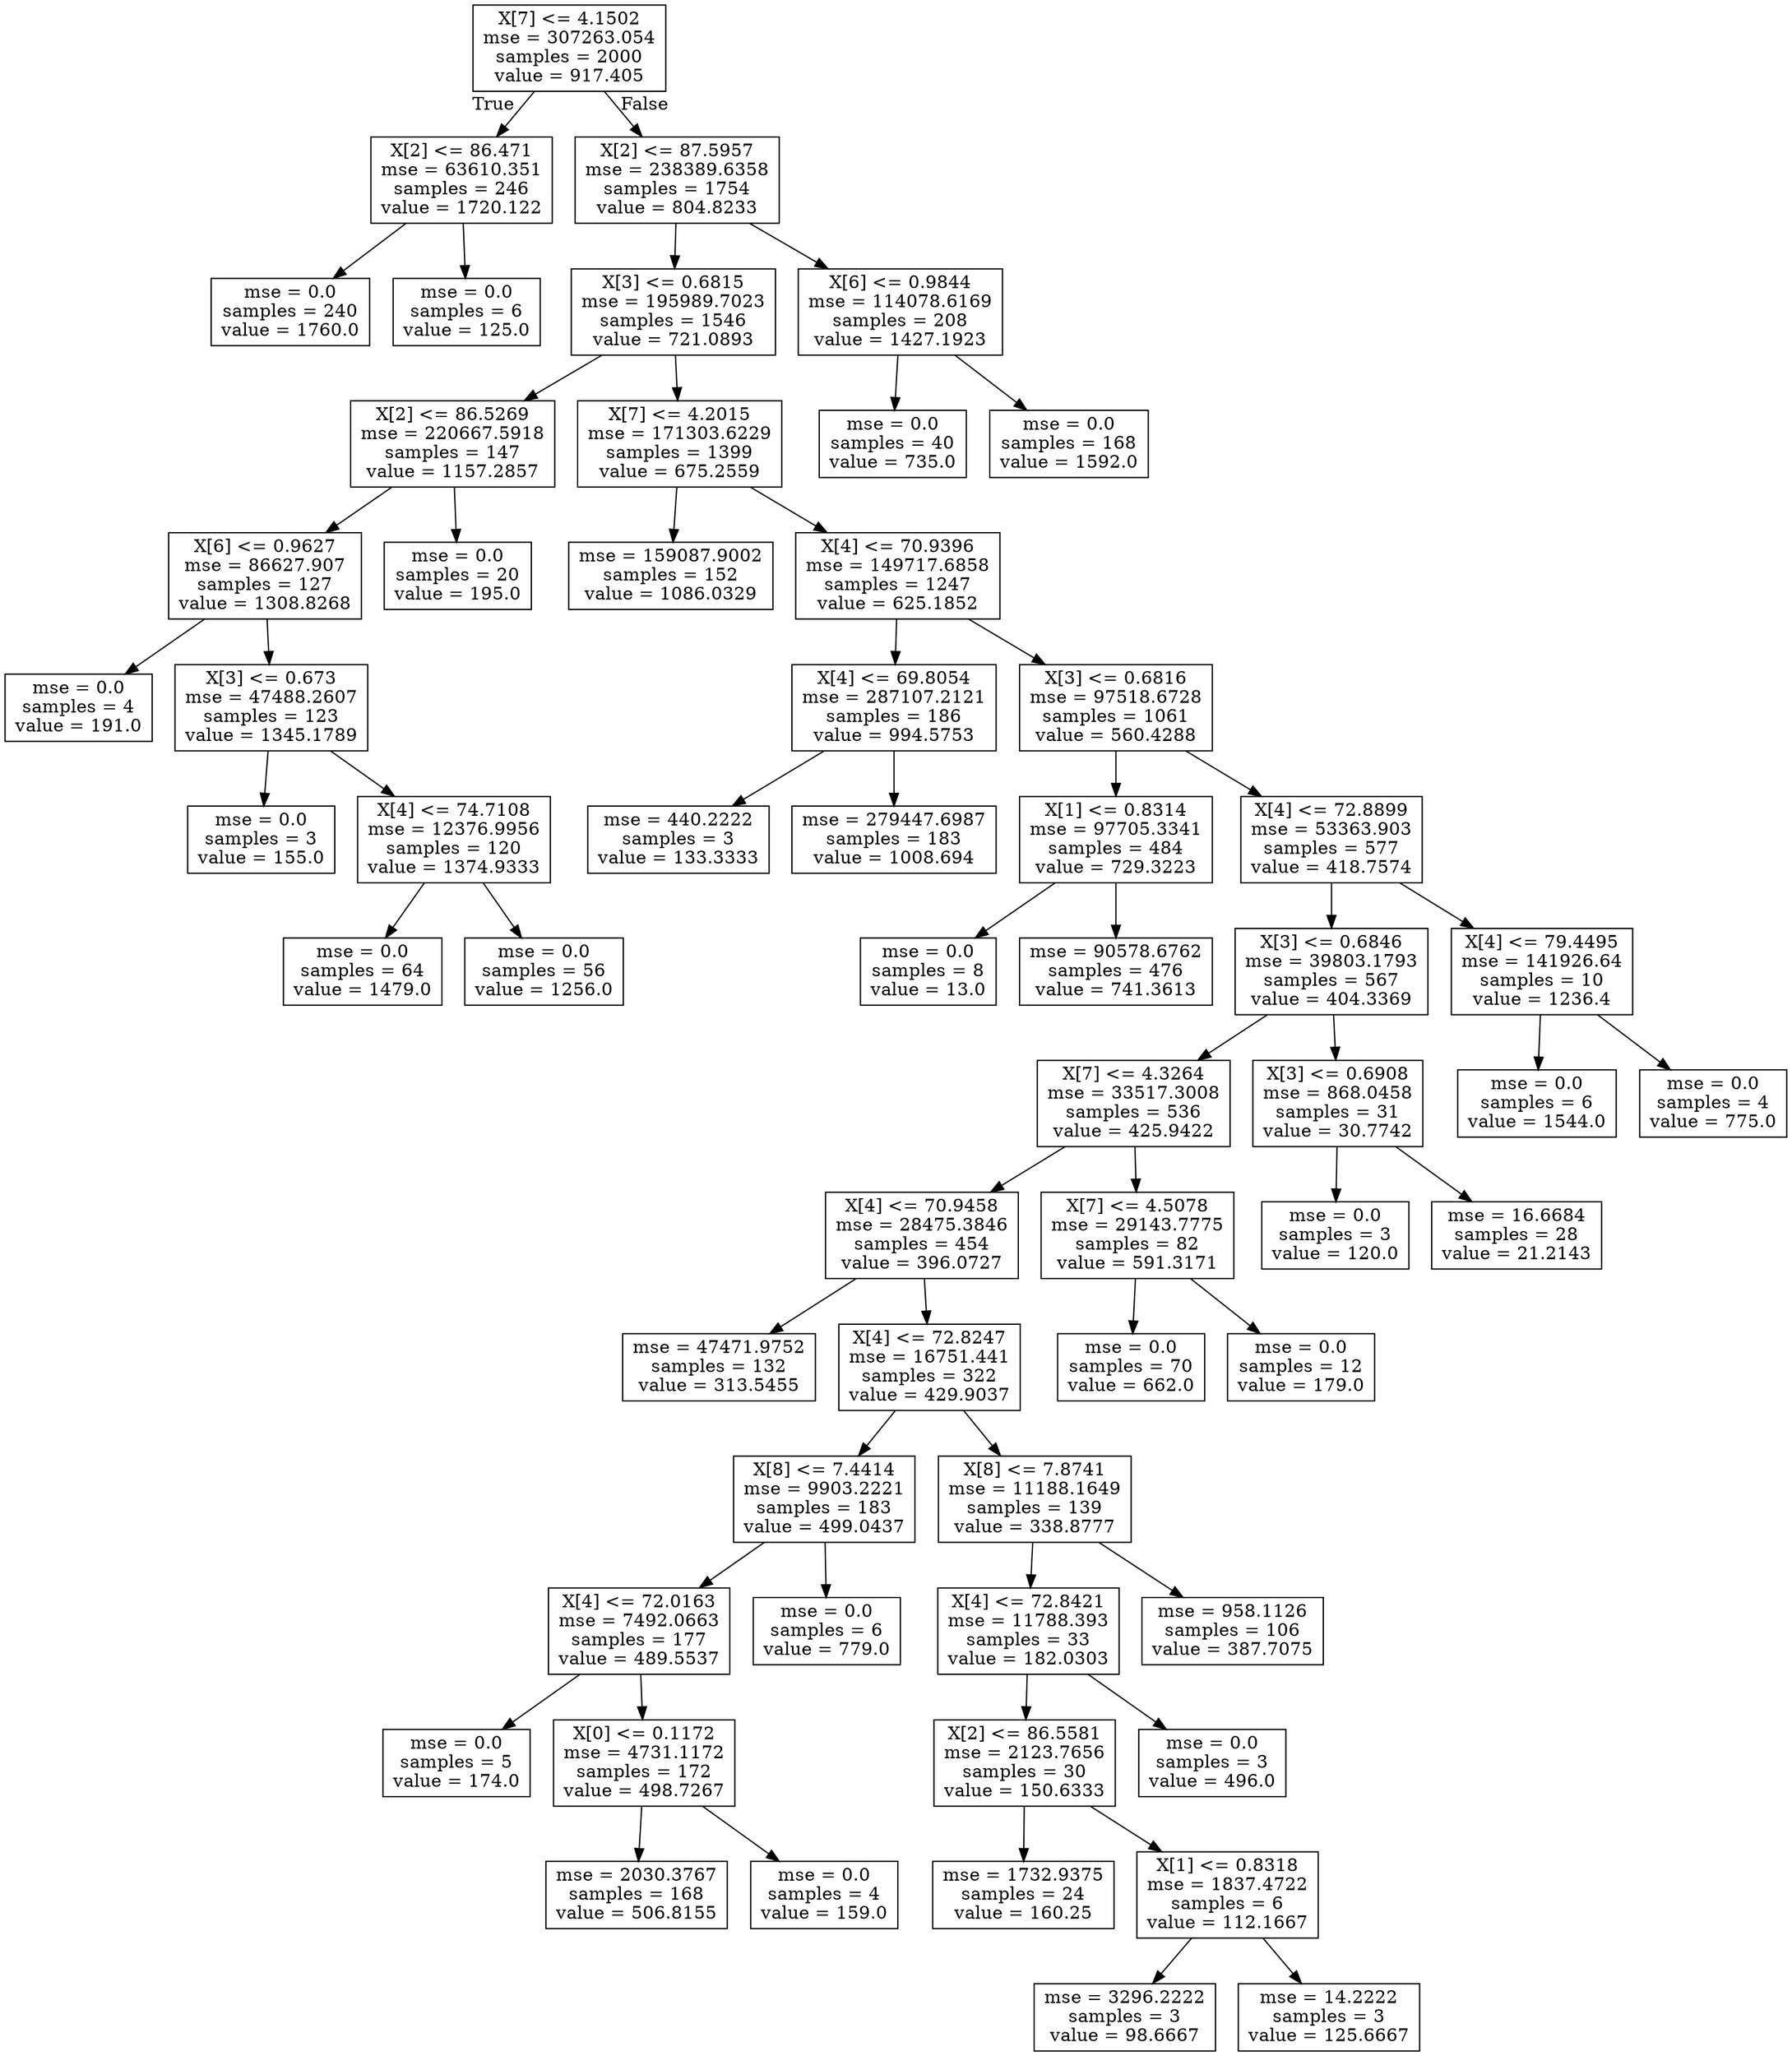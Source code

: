 digraph Tree {
node [shape=box] ;
0 [label="X[7] <= 4.1502\nmse = 307263.054\nsamples = 2000\nvalue = 917.405"] ;
1 [label="X[2] <= 86.471\nmse = 63610.351\nsamples = 246\nvalue = 1720.122"] ;
0 -> 1 [labeldistance=2.5, labelangle=45, headlabel="True"] ;
2 [label="mse = 0.0\nsamples = 240\nvalue = 1760.0"] ;
1 -> 2 ;
3 [label="mse = 0.0\nsamples = 6\nvalue = 125.0"] ;
1 -> 3 ;
4 [label="X[2] <= 87.5957\nmse = 238389.6358\nsamples = 1754\nvalue = 804.8233"] ;
0 -> 4 [labeldistance=2.5, labelangle=-45, headlabel="False"] ;
5 [label="X[3] <= 0.6815\nmse = 195989.7023\nsamples = 1546\nvalue = 721.0893"] ;
4 -> 5 ;
6 [label="X[2] <= 86.5269\nmse = 220667.5918\nsamples = 147\nvalue = 1157.2857"] ;
5 -> 6 ;
7 [label="X[6] <= 0.9627\nmse = 86627.907\nsamples = 127\nvalue = 1308.8268"] ;
6 -> 7 ;
8 [label="mse = 0.0\nsamples = 4\nvalue = 191.0"] ;
7 -> 8 ;
9 [label="X[3] <= 0.673\nmse = 47488.2607\nsamples = 123\nvalue = 1345.1789"] ;
7 -> 9 ;
10 [label="mse = 0.0\nsamples = 3\nvalue = 155.0"] ;
9 -> 10 ;
11 [label="X[4] <= 74.7108\nmse = 12376.9956\nsamples = 120\nvalue = 1374.9333"] ;
9 -> 11 ;
12 [label="mse = 0.0\nsamples = 64\nvalue = 1479.0"] ;
11 -> 12 ;
13 [label="mse = 0.0\nsamples = 56\nvalue = 1256.0"] ;
11 -> 13 ;
14 [label="mse = 0.0\nsamples = 20\nvalue = 195.0"] ;
6 -> 14 ;
15 [label="X[7] <= 4.2015\nmse = 171303.6229\nsamples = 1399\nvalue = 675.2559"] ;
5 -> 15 ;
16 [label="mse = 159087.9002\nsamples = 152\nvalue = 1086.0329"] ;
15 -> 16 ;
17 [label="X[4] <= 70.9396\nmse = 149717.6858\nsamples = 1247\nvalue = 625.1852"] ;
15 -> 17 ;
18 [label="X[4] <= 69.8054\nmse = 287107.2121\nsamples = 186\nvalue = 994.5753"] ;
17 -> 18 ;
19 [label="mse = 440.2222\nsamples = 3\nvalue = 133.3333"] ;
18 -> 19 ;
20 [label="mse = 279447.6987\nsamples = 183\nvalue = 1008.694"] ;
18 -> 20 ;
21 [label="X[3] <= 0.6816\nmse = 97518.6728\nsamples = 1061\nvalue = 560.4288"] ;
17 -> 21 ;
22 [label="X[1] <= 0.8314\nmse = 97705.3341\nsamples = 484\nvalue = 729.3223"] ;
21 -> 22 ;
23 [label="mse = 0.0\nsamples = 8\nvalue = 13.0"] ;
22 -> 23 ;
24 [label="mse = 90578.6762\nsamples = 476\nvalue = 741.3613"] ;
22 -> 24 ;
25 [label="X[4] <= 72.8899\nmse = 53363.903\nsamples = 577\nvalue = 418.7574"] ;
21 -> 25 ;
26 [label="X[3] <= 0.6846\nmse = 39803.1793\nsamples = 567\nvalue = 404.3369"] ;
25 -> 26 ;
27 [label="X[7] <= 4.3264\nmse = 33517.3008\nsamples = 536\nvalue = 425.9422"] ;
26 -> 27 ;
28 [label="X[4] <= 70.9458\nmse = 28475.3846\nsamples = 454\nvalue = 396.0727"] ;
27 -> 28 ;
29 [label="mse = 47471.9752\nsamples = 132\nvalue = 313.5455"] ;
28 -> 29 ;
30 [label="X[4] <= 72.8247\nmse = 16751.441\nsamples = 322\nvalue = 429.9037"] ;
28 -> 30 ;
31 [label="X[8] <= 7.4414\nmse = 9903.2221\nsamples = 183\nvalue = 499.0437"] ;
30 -> 31 ;
32 [label="X[4] <= 72.0163\nmse = 7492.0663\nsamples = 177\nvalue = 489.5537"] ;
31 -> 32 ;
33 [label="mse = 0.0\nsamples = 5\nvalue = 174.0"] ;
32 -> 33 ;
34 [label="X[0] <= 0.1172\nmse = 4731.1172\nsamples = 172\nvalue = 498.7267"] ;
32 -> 34 ;
35 [label="mse = 2030.3767\nsamples = 168\nvalue = 506.8155"] ;
34 -> 35 ;
36 [label="mse = 0.0\nsamples = 4\nvalue = 159.0"] ;
34 -> 36 ;
37 [label="mse = 0.0\nsamples = 6\nvalue = 779.0"] ;
31 -> 37 ;
38 [label="X[8] <= 7.8741\nmse = 11188.1649\nsamples = 139\nvalue = 338.8777"] ;
30 -> 38 ;
39 [label="X[4] <= 72.8421\nmse = 11788.393\nsamples = 33\nvalue = 182.0303"] ;
38 -> 39 ;
40 [label="X[2] <= 86.5581\nmse = 2123.7656\nsamples = 30\nvalue = 150.6333"] ;
39 -> 40 ;
41 [label="mse = 1732.9375\nsamples = 24\nvalue = 160.25"] ;
40 -> 41 ;
42 [label="X[1] <= 0.8318\nmse = 1837.4722\nsamples = 6\nvalue = 112.1667"] ;
40 -> 42 ;
43 [label="mse = 3296.2222\nsamples = 3\nvalue = 98.6667"] ;
42 -> 43 ;
44 [label="mse = 14.2222\nsamples = 3\nvalue = 125.6667"] ;
42 -> 44 ;
45 [label="mse = 0.0\nsamples = 3\nvalue = 496.0"] ;
39 -> 45 ;
46 [label="mse = 958.1126\nsamples = 106\nvalue = 387.7075"] ;
38 -> 46 ;
47 [label="X[7] <= 4.5078\nmse = 29143.7775\nsamples = 82\nvalue = 591.3171"] ;
27 -> 47 ;
48 [label="mse = 0.0\nsamples = 70\nvalue = 662.0"] ;
47 -> 48 ;
49 [label="mse = 0.0\nsamples = 12\nvalue = 179.0"] ;
47 -> 49 ;
50 [label="X[3] <= 0.6908\nmse = 868.0458\nsamples = 31\nvalue = 30.7742"] ;
26 -> 50 ;
51 [label="mse = 0.0\nsamples = 3\nvalue = 120.0"] ;
50 -> 51 ;
52 [label="mse = 16.6684\nsamples = 28\nvalue = 21.2143"] ;
50 -> 52 ;
53 [label="X[4] <= 79.4495\nmse = 141926.64\nsamples = 10\nvalue = 1236.4"] ;
25 -> 53 ;
54 [label="mse = 0.0\nsamples = 6\nvalue = 1544.0"] ;
53 -> 54 ;
55 [label="mse = 0.0\nsamples = 4\nvalue = 775.0"] ;
53 -> 55 ;
56 [label="X[6] <= 0.9844\nmse = 114078.6169\nsamples = 208\nvalue = 1427.1923"] ;
4 -> 56 ;
57 [label="mse = 0.0\nsamples = 40\nvalue = 735.0"] ;
56 -> 57 ;
58 [label="mse = 0.0\nsamples = 168\nvalue = 1592.0"] ;
56 -> 58 ;
}